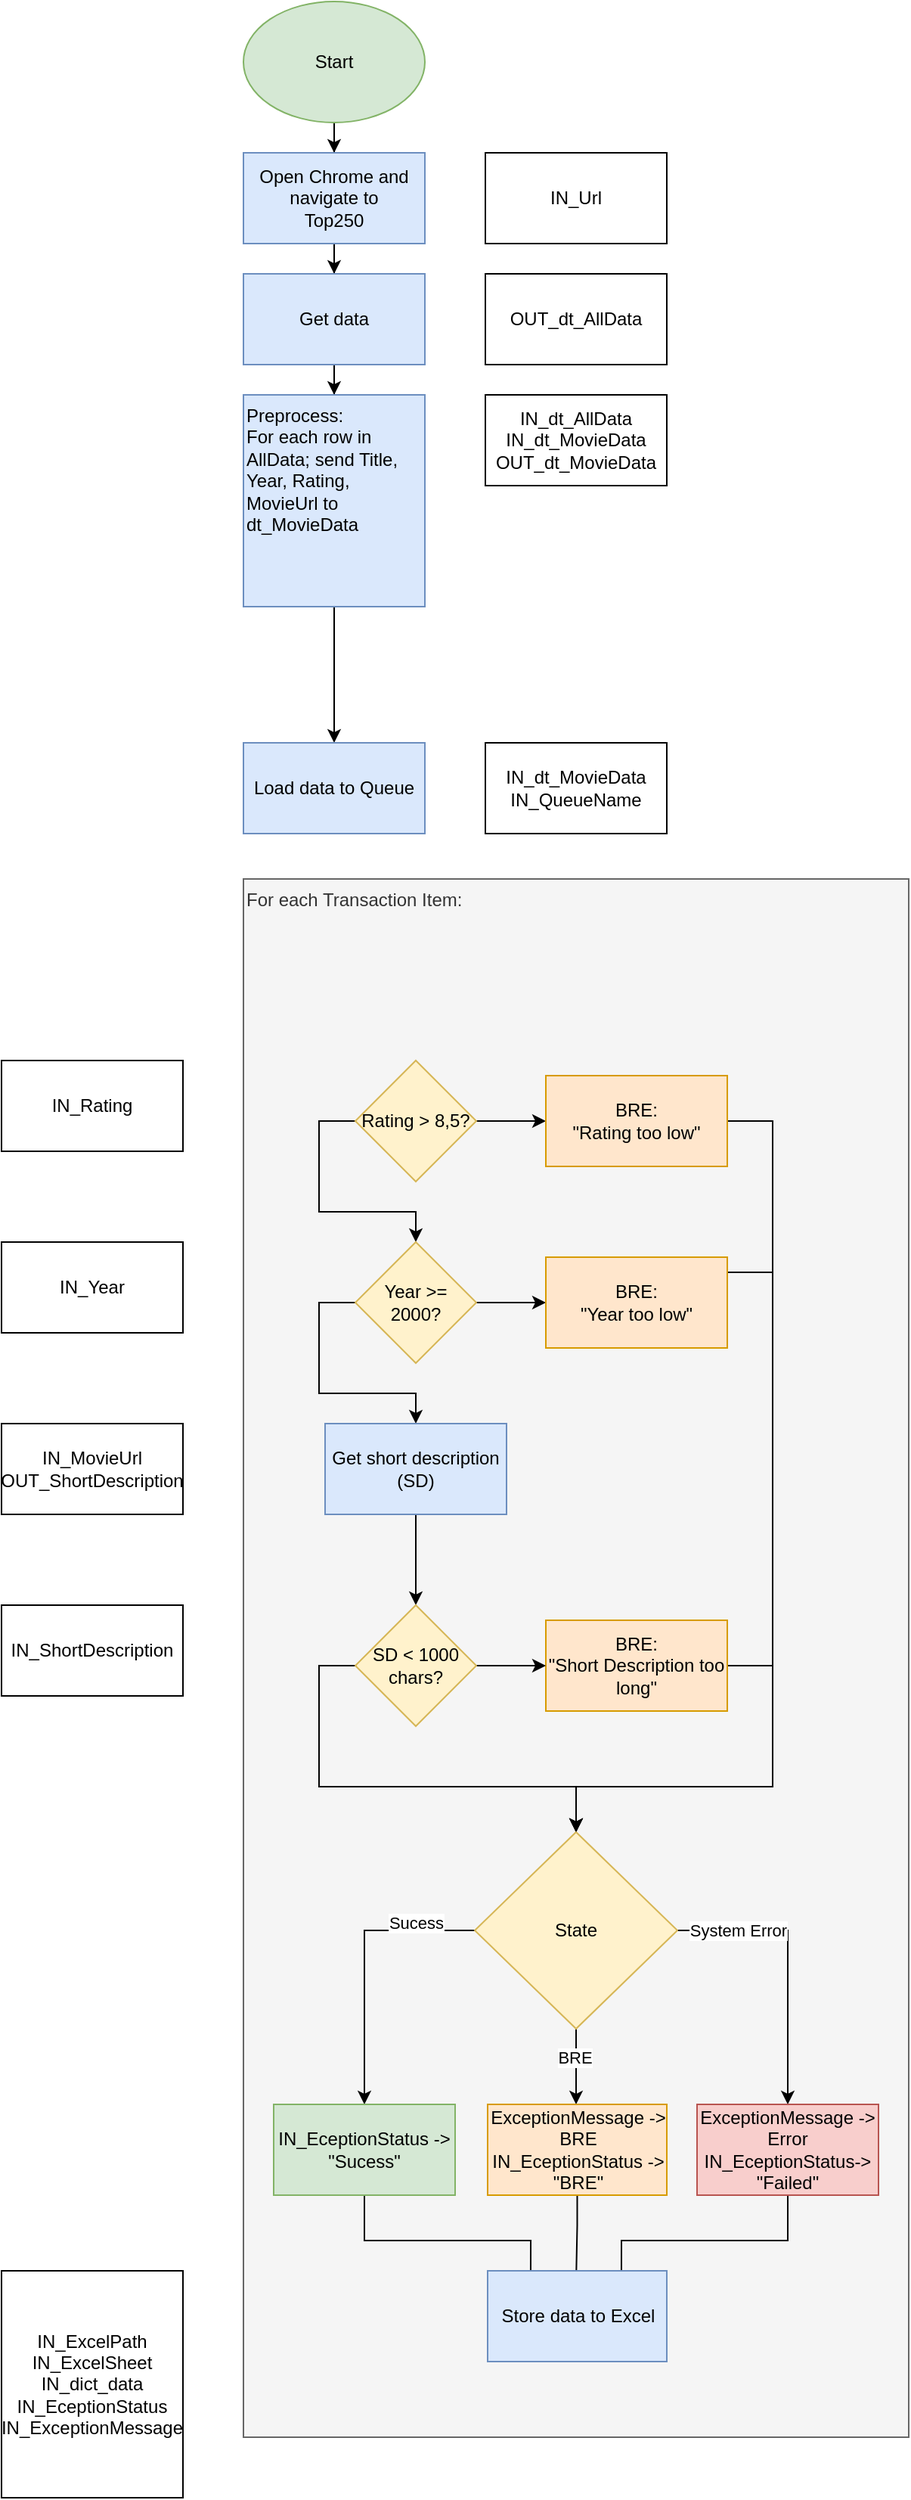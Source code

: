 <mxfile version="21.3.2" type="github">
  <diagram name="Side-1" id="oY3PO8kbukIglgiHCpPc">
    <mxGraphModel dx="989" dy="527" grid="1" gridSize="10" guides="1" tooltips="1" connect="1" arrows="1" fold="1" page="1" pageScale="1" pageWidth="827" pageHeight="1169" math="0" shadow="0">
      <root>
        <mxCell id="0" />
        <mxCell id="1" parent="0" />
        <mxCell id="dWuCvH4IGh4xBVzLc4ca-43" style="edgeStyle=orthogonalEdgeStyle;rounded=0;orthogonalLoop=1;jettySize=auto;html=1;entryX=0.5;entryY=0;entryDx=0;entryDy=0;" edge="1" parent="1" source="dWuCvH4IGh4xBVzLc4ca-3" target="dWuCvH4IGh4xBVzLc4ca-4">
          <mxGeometry relative="1" as="geometry" />
        </mxCell>
        <mxCell id="dWuCvH4IGh4xBVzLc4ca-3" value="Start" style="ellipse;whiteSpace=wrap;html=1;fillColor=#d5e8d4;strokeColor=#82b366;" vertex="1" parent="1">
          <mxGeometry x="360" y="80" width="120" height="80" as="geometry" />
        </mxCell>
        <mxCell id="dWuCvH4IGh4xBVzLc4ca-37" value="" style="edgeStyle=orthogonalEdgeStyle;rounded=0;orthogonalLoop=1;jettySize=auto;html=1;entryX=0.5;entryY=0;entryDx=0;entryDy=0;" edge="1" parent="1" source="dWuCvH4IGh4xBVzLc4ca-4" target="dWuCvH4IGh4xBVzLc4ca-5">
          <mxGeometry relative="1" as="geometry" />
        </mxCell>
        <mxCell id="dWuCvH4IGh4xBVzLc4ca-4" value="Open Chrome and navigate to &lt;br&gt;Top250" style="rounded=0;whiteSpace=wrap;html=1;fontStyle=0;fillColor=#dae8fc;strokeColor=#6c8ebf;" vertex="1" parent="1">
          <mxGeometry x="360" y="180" width="120" height="60" as="geometry" />
        </mxCell>
        <mxCell id="dWuCvH4IGh4xBVzLc4ca-48" style="edgeStyle=orthogonalEdgeStyle;rounded=0;orthogonalLoop=1;jettySize=auto;html=1;" edge="1" parent="1" source="dWuCvH4IGh4xBVzLc4ca-5" target="dWuCvH4IGh4xBVzLc4ca-35">
          <mxGeometry relative="1" as="geometry" />
        </mxCell>
        <mxCell id="dWuCvH4IGh4xBVzLc4ca-5" value="Get data" style="rounded=0;whiteSpace=wrap;html=1;fontStyle=0;fillColor=#dae8fc;strokeColor=#6c8ebf;" vertex="1" parent="1">
          <mxGeometry x="360" y="260" width="120" height="60" as="geometry" />
        </mxCell>
        <mxCell id="dWuCvH4IGh4xBVzLc4ca-6" value="OUT_dt_AllData" style="rounded=0;whiteSpace=wrap;html=1;" vertex="1" parent="1">
          <mxGeometry x="520" y="260" width="120" height="60" as="geometry" />
        </mxCell>
        <mxCell id="dWuCvH4IGh4xBVzLc4ca-7" value="For each Transaction Item:" style="rounded=0;whiteSpace=wrap;html=1;verticalAlign=top;align=left;fillColor=#f5f5f5;strokeColor=#666666;fontColor=#333333;" vertex="1" parent="1">
          <mxGeometry x="360" y="660" width="440" height="1030" as="geometry" />
        </mxCell>
        <mxCell id="dWuCvH4IGh4xBVzLc4ca-15" style="edgeStyle=orthogonalEdgeStyle;rounded=0;orthogonalLoop=1;jettySize=auto;html=1;entryX=0.5;entryY=0;entryDx=0;entryDy=0;exitX=0;exitY=0.5;exitDx=0;exitDy=0;" edge="1" parent="1" source="dWuCvH4IGh4xBVzLc4ca-11" target="dWuCvH4IGh4xBVzLc4ca-12">
          <mxGeometry relative="1" as="geometry">
            <mxPoint x="454" y="850" as="sourcePoint" />
            <Array as="points">
              <mxPoint x="410" y="820" />
              <mxPoint x="410" y="880" />
              <mxPoint x="474" y="880" />
            </Array>
          </mxGeometry>
        </mxCell>
        <mxCell id="dWuCvH4IGh4xBVzLc4ca-23" value="" style="edgeStyle=orthogonalEdgeStyle;rounded=0;orthogonalLoop=1;jettySize=auto;html=1;exitX=1;exitY=0.5;exitDx=0;exitDy=0;entryX=0;entryY=0.5;entryDx=0;entryDy=0;" edge="1" parent="1" source="dWuCvH4IGh4xBVzLc4ca-11" target="dWuCvH4IGh4xBVzLc4ca-16">
          <mxGeometry relative="1" as="geometry">
            <mxPoint x="499.966" y="870.034" as="sourcePoint" />
          </mxGeometry>
        </mxCell>
        <mxCell id="dWuCvH4IGh4xBVzLc4ca-11" value="Rating &amp;gt; 8,5?" style="rhombus;whiteSpace=wrap;html=1;fillColor=#fff2cc;strokeColor=#d6b656;" vertex="1" parent="1">
          <mxGeometry x="434" y="780" width="80" height="80" as="geometry" />
        </mxCell>
        <mxCell id="dWuCvH4IGh4xBVzLc4ca-21" style="edgeStyle=orthogonalEdgeStyle;rounded=0;orthogonalLoop=1;jettySize=auto;html=1;exitX=1;exitY=0.5;exitDx=0;exitDy=0;entryX=0;entryY=0.5;entryDx=0;entryDy=0;" edge="1" parent="1" source="dWuCvH4IGh4xBVzLc4ca-12" target="dWuCvH4IGh4xBVzLc4ca-17">
          <mxGeometry relative="1" as="geometry" />
        </mxCell>
        <mxCell id="dWuCvH4IGh4xBVzLc4ca-77" value="" style="edgeStyle=orthogonalEdgeStyle;rounded=0;orthogonalLoop=1;jettySize=auto;html=1;entryX=0.5;entryY=0;entryDx=0;entryDy=0;exitX=0;exitY=0.5;exitDx=0;exitDy=0;" edge="1" parent="1" source="dWuCvH4IGh4xBVzLc4ca-12" target="dWuCvH4IGh4xBVzLc4ca-70">
          <mxGeometry relative="1" as="geometry">
            <Array as="points">
              <mxPoint x="410" y="940" />
              <mxPoint x="410" y="1000" />
              <mxPoint x="474" y="1000" />
            </Array>
          </mxGeometry>
        </mxCell>
        <mxCell id="dWuCvH4IGh4xBVzLc4ca-12" value="Year &amp;gt;= 2000?" style="rhombus;whiteSpace=wrap;html=1;fillColor=#fff2cc;strokeColor=#d6b656;" vertex="1" parent="1">
          <mxGeometry x="434" y="900" width="80" height="80" as="geometry" />
        </mxCell>
        <mxCell id="dWuCvH4IGh4xBVzLc4ca-25" style="edgeStyle=orthogonalEdgeStyle;rounded=0;orthogonalLoop=1;jettySize=auto;html=1;exitX=1;exitY=0.5;exitDx=0;exitDy=0;entryX=0.5;entryY=0;entryDx=0;entryDy=0;" edge="1" parent="1" source="dWuCvH4IGh4xBVzLc4ca-16" target="dWuCvH4IGh4xBVzLc4ca-49">
          <mxGeometry relative="1" as="geometry">
            <Array as="points">
              <mxPoint x="710" y="820" />
              <mxPoint x="710" y="1260" />
              <mxPoint x="580" y="1260" />
            </Array>
          </mxGeometry>
        </mxCell>
        <mxCell id="dWuCvH4IGh4xBVzLc4ca-16" value="BRE:&lt;br&gt;&quot;Rating too low&quot;" style="rounded=0;whiteSpace=wrap;html=1;fillColor=#ffe6cc;strokeColor=#d79b00;" vertex="1" parent="1">
          <mxGeometry x="560" y="790" width="120" height="60" as="geometry" />
        </mxCell>
        <mxCell id="dWuCvH4IGh4xBVzLc4ca-51" style="edgeStyle=orthogonalEdgeStyle;rounded=0;orthogonalLoop=1;jettySize=auto;html=1;exitX=1;exitY=0.5;exitDx=0;exitDy=0;entryX=0.5;entryY=0;entryDx=0;entryDy=0;" edge="1" parent="1" source="dWuCvH4IGh4xBVzLc4ca-17" target="dWuCvH4IGh4xBVzLc4ca-49">
          <mxGeometry relative="1" as="geometry">
            <mxPoint x="593" y="1269.0" as="targetPoint" />
            <Array as="points">
              <mxPoint x="680" y="920" />
              <mxPoint x="710" y="920" />
              <mxPoint x="710" y="1260" />
              <mxPoint x="580" y="1260" />
            </Array>
          </mxGeometry>
        </mxCell>
        <mxCell id="dWuCvH4IGh4xBVzLc4ca-17" value="BRE:&lt;br&gt;&quot;Year too low&quot;" style="rounded=0;whiteSpace=wrap;html=1;fillColor=#ffe6cc;strokeColor=#d79b00;" vertex="1" parent="1">
          <mxGeometry x="560" y="910" width="120" height="60" as="geometry" />
        </mxCell>
        <mxCell id="dWuCvH4IGh4xBVzLc4ca-80" value="" style="edgeStyle=orthogonalEdgeStyle;rounded=0;orthogonalLoop=1;jettySize=auto;html=1;entryX=0.5;entryY=0;entryDx=0;entryDy=0;exitX=1;exitY=0.5;exitDx=0;exitDy=0;" edge="1" parent="1" source="dWuCvH4IGh4xBVzLc4ca-18" target="dWuCvH4IGh4xBVzLc4ca-49">
          <mxGeometry relative="1" as="geometry">
            <mxPoint x="593" y="1271.0" as="targetPoint" />
            <Array as="points">
              <mxPoint x="710" y="1180" />
              <mxPoint x="710" y="1260" />
              <mxPoint x="580" y="1260" />
            </Array>
          </mxGeometry>
        </mxCell>
        <mxCell id="dWuCvH4IGh4xBVzLc4ca-18" value="BRE:&lt;br&gt;&quot;Short Description too long&quot;" style="rounded=0;whiteSpace=wrap;html=1;fillColor=#ffe6cc;strokeColor=#d79b00;" vertex="1" parent="1">
          <mxGeometry x="560" y="1150" width="120" height="60" as="geometry" />
        </mxCell>
        <mxCell id="dWuCvH4IGh4xBVzLc4ca-45" style="edgeStyle=orthogonalEdgeStyle;rounded=0;orthogonalLoop=1;jettySize=auto;html=1;entryX=0.5;entryY=0;entryDx=0;entryDy=0;" edge="1" parent="1" source="dWuCvH4IGh4xBVzLc4ca-35" target="dWuCvH4IGh4xBVzLc4ca-44">
          <mxGeometry relative="1" as="geometry" />
        </mxCell>
        <mxCell id="dWuCvH4IGh4xBVzLc4ca-35" value="Preprocess:&lt;br&gt;For each row in AllData; send Title, Year, Rating, MovieUrl to dt_MovieData" style="rounded=0;whiteSpace=wrap;html=1;fontStyle=0;align=left;verticalAlign=top;fillColor=#dae8fc;strokeColor=#6c8ebf;" vertex="1" parent="1">
          <mxGeometry x="360" y="340" width="120" height="140" as="geometry" />
        </mxCell>
        <mxCell id="dWuCvH4IGh4xBVzLc4ca-36" value="IN_Url" style="rounded=0;whiteSpace=wrap;html=1;" vertex="1" parent="1">
          <mxGeometry x="520" y="180" width="120" height="60" as="geometry" />
        </mxCell>
        <mxCell id="dWuCvH4IGh4xBVzLc4ca-41" value="IN_dt_MovieData&lt;br&gt;IN_QueueName" style="rounded=0;whiteSpace=wrap;html=1;" vertex="1" parent="1">
          <mxGeometry x="520" y="570" width="120" height="60" as="geometry" />
        </mxCell>
        <mxCell id="dWuCvH4IGh4xBVzLc4ca-44" value="Load data to Queue" style="rounded=0;whiteSpace=wrap;html=1;fontStyle=0;fillColor=#dae8fc;strokeColor=#6c8ebf;" vertex="1" parent="1">
          <mxGeometry x="360" y="570" width="120" height="60" as="geometry" />
        </mxCell>
        <mxCell id="dWuCvH4IGh4xBVzLc4ca-46" value="IN_dt_AllData&lt;br&gt;IN_dt_MovieData&lt;br&gt;OUT_dt_MovieData" style="rounded=0;whiteSpace=wrap;html=1;" vertex="1" parent="1">
          <mxGeometry x="520" y="340" width="120" height="60" as="geometry" />
        </mxCell>
        <mxCell id="dWuCvH4IGh4xBVzLc4ca-53" style="edgeStyle=orthogonalEdgeStyle;rounded=0;orthogonalLoop=1;jettySize=auto;html=1;" edge="1" parent="1" source="dWuCvH4IGh4xBVzLc4ca-49" target="dWuCvH4IGh4xBVzLc4ca-64">
          <mxGeometry relative="1" as="geometry">
            <mxPoint x="440.0" y="1390.03" as="targetPoint" />
          </mxGeometry>
        </mxCell>
        <mxCell id="dWuCvH4IGh4xBVzLc4ca-54" value="Sucess" style="edgeLabel;html=1;align=center;verticalAlign=middle;resizable=0;points=[];" vertex="1" connectable="0" parent="dWuCvH4IGh4xBVzLc4ca-53">
          <mxGeometry x="-0.119" relative="1" as="geometry">
            <mxPoint x="34" y="-15" as="offset" />
          </mxGeometry>
        </mxCell>
        <mxCell id="dWuCvH4IGh4xBVzLc4ca-55" style="edgeStyle=orthogonalEdgeStyle;rounded=0;orthogonalLoop=1;jettySize=auto;html=1;exitX=1;exitY=0.5;exitDx=0;exitDy=0;" edge="1" parent="1" source="dWuCvH4IGh4xBVzLc4ca-49" target="dWuCvH4IGh4xBVzLc4ca-63">
          <mxGeometry relative="1" as="geometry" />
        </mxCell>
        <mxCell id="dWuCvH4IGh4xBVzLc4ca-56" value="System Error" style="edgeLabel;html=1;align=center;verticalAlign=middle;resizable=0;points=[];" vertex="1" connectable="0" parent="dWuCvH4IGh4xBVzLc4ca-55">
          <mxGeometry x="-0.291" y="2" relative="1" as="geometry">
            <mxPoint x="-27" y="2" as="offset" />
          </mxGeometry>
        </mxCell>
        <mxCell id="dWuCvH4IGh4xBVzLc4ca-60" style="edgeStyle=orthogonalEdgeStyle;rounded=0;orthogonalLoop=1;jettySize=auto;html=1;exitX=0.5;exitY=1;exitDx=0;exitDy=0;entryX=0.5;entryY=0;entryDx=0;entryDy=0;" edge="1" parent="1" source="dWuCvH4IGh4xBVzLc4ca-49" target="dWuCvH4IGh4xBVzLc4ca-62">
          <mxGeometry relative="1" as="geometry">
            <mxPoint x="593" y="1470.0" as="targetPoint" />
            <Array as="points">
              <mxPoint x="580" y="1470" />
            </Array>
          </mxGeometry>
        </mxCell>
        <mxCell id="dWuCvH4IGh4xBVzLc4ca-61" value="BRE" style="edgeLabel;html=1;align=center;verticalAlign=middle;resizable=0;points=[];" vertex="1" connectable="0" parent="dWuCvH4IGh4xBVzLc4ca-60">
          <mxGeometry x="-0.256" y="-1" relative="1" as="geometry">
            <mxPoint as="offset" />
          </mxGeometry>
        </mxCell>
        <mxCell id="dWuCvH4IGh4xBVzLc4ca-49" value="State" style="rhombus;whiteSpace=wrap;html=1;fillColor=#fff2cc;strokeColor=#d6b656;" vertex="1" parent="1">
          <mxGeometry x="513" y="1290" width="134" height="130" as="geometry" />
        </mxCell>
        <mxCell id="dWuCvH4IGh4xBVzLc4ca-68" style="edgeStyle=orthogonalEdgeStyle;rounded=0;orthogonalLoop=1;jettySize=auto;html=1;" edge="1" parent="1" source="dWuCvH4IGh4xBVzLc4ca-62">
          <mxGeometry relative="1" as="geometry">
            <mxPoint x="579.966" y="1590" as="targetPoint" />
            <Array as="points">
              <mxPoint x="580" y="1550" />
              <mxPoint x="580" y="1550" />
            </Array>
          </mxGeometry>
        </mxCell>
        <mxCell id="dWuCvH4IGh4xBVzLc4ca-62" value="ExceptionMessage&amp;nbsp;-&amp;gt; BRE&lt;br style=&quot;border-color: var(--border-color);&quot;&gt;IN_EceptionStatus&amp;nbsp;-&amp;gt; &quot;BRE&quot;" style="rounded=0;whiteSpace=wrap;html=1;fillColor=#ffe6cc;strokeColor=#d79b00;" vertex="1" parent="1">
          <mxGeometry x="521.5" y="1470" width="118.5" height="60" as="geometry" />
        </mxCell>
        <mxCell id="dWuCvH4IGh4xBVzLc4ca-69" style="edgeStyle=orthogonalEdgeStyle;rounded=0;orthogonalLoop=1;jettySize=auto;html=1;" edge="1" parent="1" source="dWuCvH4IGh4xBVzLc4ca-63">
          <mxGeometry relative="1" as="geometry">
            <mxPoint x="609.966" y="1590" as="targetPoint" />
            <Array as="points">
              <mxPoint x="720" y="1560" />
              <mxPoint x="610" y="1560" />
            </Array>
          </mxGeometry>
        </mxCell>
        <mxCell id="dWuCvH4IGh4xBVzLc4ca-63" value="ExceptionMessage&amp;nbsp;-&amp;gt; Error&lt;br style=&quot;border-color: var(--border-color);&quot;&gt;IN_EceptionStatus-&amp;gt; &quot;Failed&quot;" style="rounded=0;whiteSpace=wrap;html=1;fillColor=#f8cecc;strokeColor=#b85450;" vertex="1" parent="1">
          <mxGeometry x="660" y="1470" width="120" height="60" as="geometry" />
        </mxCell>
        <mxCell id="dWuCvH4IGh4xBVzLc4ca-67" style="edgeStyle=orthogonalEdgeStyle;rounded=0;orthogonalLoop=1;jettySize=auto;html=1;" edge="1" parent="1" source="dWuCvH4IGh4xBVzLc4ca-64">
          <mxGeometry relative="1" as="geometry">
            <mxPoint x="549.966" y="1590" as="targetPoint" />
            <Array as="points">
              <mxPoint x="440" y="1560" />
              <mxPoint x="550" y="1560" />
            </Array>
          </mxGeometry>
        </mxCell>
        <mxCell id="dWuCvH4IGh4xBVzLc4ca-64" value="IN_EceptionStatus -&amp;gt; &quot;Sucess&quot;" style="rounded=0;whiteSpace=wrap;html=1;fillColor=#d5e8d4;strokeColor=#82b366;" vertex="1" parent="1">
          <mxGeometry x="380" y="1470" width="120" height="60" as="geometry" />
        </mxCell>
        <mxCell id="dWuCvH4IGh4xBVzLc4ca-66" value="Store data to Excel" style="rounded=0;whiteSpace=wrap;html=1;fillColor=#dae8fc;strokeColor=#6c8ebf;" vertex="1" parent="1">
          <mxGeometry x="521.5" y="1580" width="118.5" height="60" as="geometry" />
        </mxCell>
        <mxCell id="dWuCvH4IGh4xBVzLc4ca-81" style="edgeStyle=orthogonalEdgeStyle;rounded=0;orthogonalLoop=1;jettySize=auto;html=1;" edge="1" parent="1" source="dWuCvH4IGh4xBVzLc4ca-70" target="dWuCvH4IGh4xBVzLc4ca-73">
          <mxGeometry relative="1" as="geometry" />
        </mxCell>
        <mxCell id="dWuCvH4IGh4xBVzLc4ca-70" value="Get short description (SD)" style="rounded=0;whiteSpace=wrap;html=1;fillColor=#dae8fc;strokeColor=#6c8ebf;" vertex="1" parent="1">
          <mxGeometry x="414" y="1020" width="120" height="60" as="geometry" />
        </mxCell>
        <mxCell id="dWuCvH4IGh4xBVzLc4ca-71" value="IN_MovieUrl&lt;br&gt;OUT_ShortDescription" style="rounded=0;whiteSpace=wrap;html=1;" vertex="1" parent="1">
          <mxGeometry x="200" y="1020" width="120" height="60" as="geometry" />
        </mxCell>
        <mxCell id="dWuCvH4IGh4xBVzLc4ca-78" style="edgeStyle=orthogonalEdgeStyle;rounded=0;orthogonalLoop=1;jettySize=auto;html=1;" edge="1" parent="1" source="dWuCvH4IGh4xBVzLc4ca-73" target="dWuCvH4IGh4xBVzLc4ca-18">
          <mxGeometry relative="1" as="geometry" />
        </mxCell>
        <mxCell id="dWuCvH4IGh4xBVzLc4ca-82" style="edgeStyle=orthogonalEdgeStyle;rounded=0;orthogonalLoop=1;jettySize=auto;html=1;entryX=0.5;entryY=0;entryDx=0;entryDy=0;exitX=0;exitY=0.5;exitDx=0;exitDy=0;" edge="1" parent="1" source="dWuCvH4IGh4xBVzLc4ca-73" target="dWuCvH4IGh4xBVzLc4ca-49">
          <mxGeometry relative="1" as="geometry">
            <mxPoint x="593" y="1271.0" as="targetPoint" />
            <Array as="points">
              <mxPoint x="410" y="1180" />
              <mxPoint x="410" y="1260" />
              <mxPoint x="580" y="1260" />
            </Array>
          </mxGeometry>
        </mxCell>
        <mxCell id="dWuCvH4IGh4xBVzLc4ca-73" value="SD &amp;lt; 1000 chars?" style="rhombus;whiteSpace=wrap;html=1;fillColor=#fff2cc;strokeColor=#d6b656;" vertex="1" parent="1">
          <mxGeometry x="434" y="1140" width="80" height="80" as="geometry" />
        </mxCell>
        <mxCell id="dWuCvH4IGh4xBVzLc4ca-74" value="IN_ShortDescription" style="rounded=0;whiteSpace=wrap;html=1;" vertex="1" parent="1">
          <mxGeometry x="200" y="1140" width="120" height="60" as="geometry" />
        </mxCell>
        <mxCell id="dWuCvH4IGh4xBVzLc4ca-75" value="IN_Year" style="rounded=0;whiteSpace=wrap;html=1;" vertex="1" parent="1">
          <mxGeometry x="200" y="900" width="120" height="60" as="geometry" />
        </mxCell>
        <mxCell id="dWuCvH4IGh4xBVzLc4ca-76" value="IN_Rating" style="rounded=0;whiteSpace=wrap;html=1;" vertex="1" parent="1">
          <mxGeometry x="200" y="780" width="120" height="60" as="geometry" />
        </mxCell>
        <mxCell id="dWuCvH4IGh4xBVzLc4ca-83" value="IN_ExcelPath&lt;br&gt;IN_ExcelSheet&lt;br&gt;IN_dict_data&lt;br&gt;IN_EceptionStatus&lt;br&gt;IN_ExceptionMessage" style="rounded=0;whiteSpace=wrap;html=1;" vertex="1" parent="1">
          <mxGeometry x="200" y="1580" width="120" height="150" as="geometry" />
        </mxCell>
      </root>
    </mxGraphModel>
  </diagram>
</mxfile>
